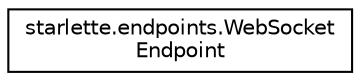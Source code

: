 digraph "Graphical Class Hierarchy"
{
 // LATEX_PDF_SIZE
  edge [fontname="Helvetica",fontsize="10",labelfontname="Helvetica",labelfontsize="10"];
  node [fontname="Helvetica",fontsize="10",shape=record];
  rankdir="LR";
  Node0 [label="starlette.endpoints.WebSocket\lEndpoint",height=0.2,width=0.4,color="black", fillcolor="white", style="filled",URL="$classstarlette_1_1endpoints_1_1WebSocketEndpoint.html",tooltip=" "];
}

